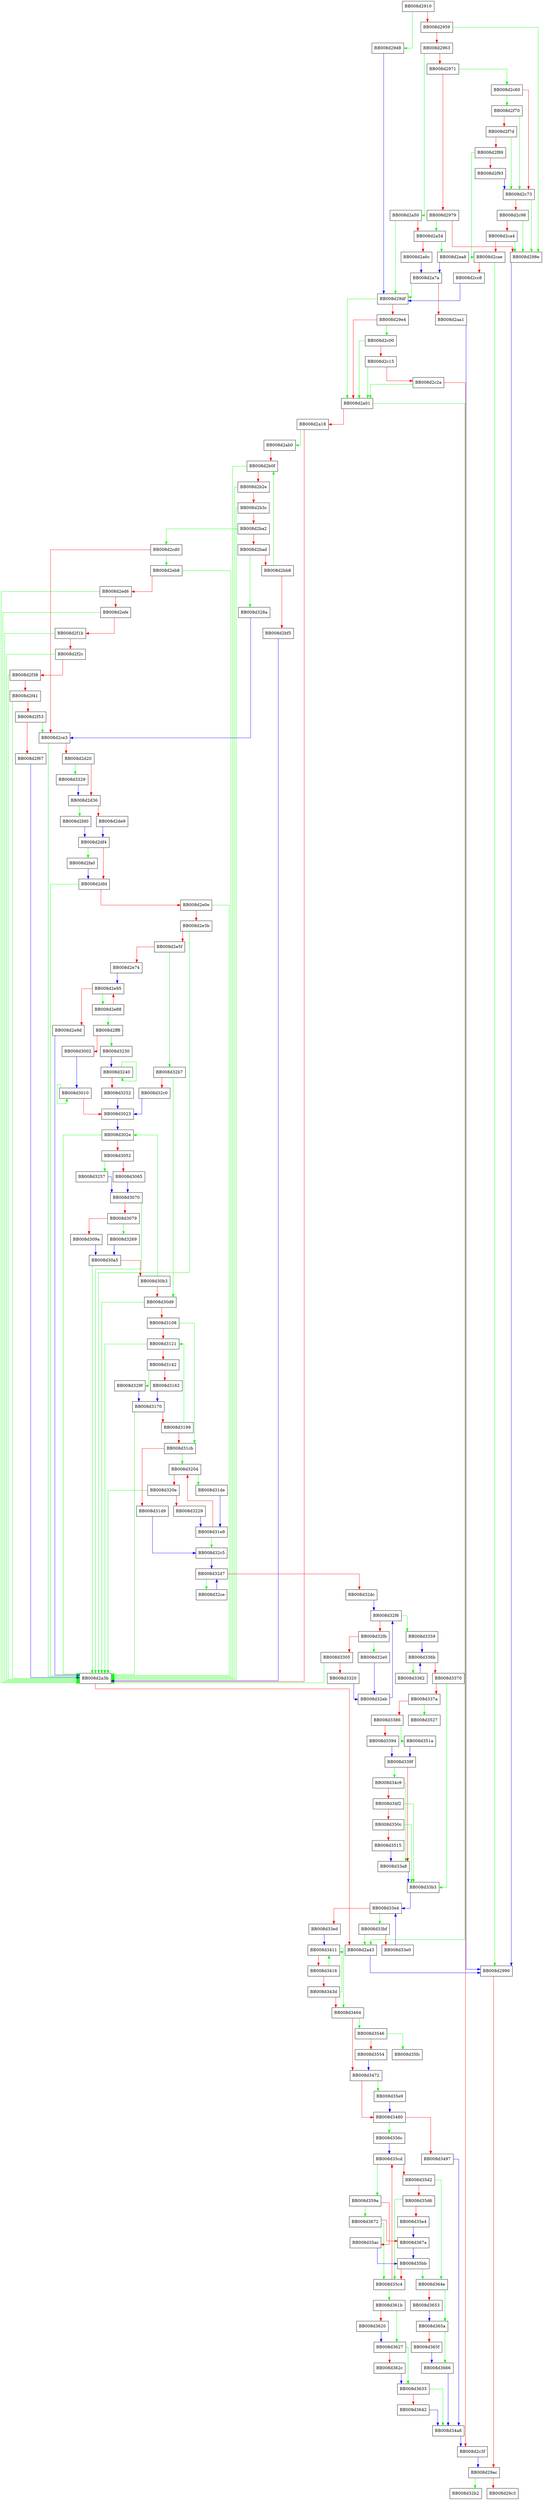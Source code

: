 digraph __tzfile_read {
  node [shape="box"];
  graph [splines=ortho];
  BB008d2910 -> BB008d29d8 [color="green"];
  BB008d2910 -> BB008d2959 [color="red"];
  BB008d2959 -> BB008d298e [color="green"];
  BB008d2959 -> BB008d2963 [color="red"];
  BB008d2963 -> BB008d2a50 [color="green"];
  BB008d2963 -> BB008d2971 [color="red"];
  BB008d2971 -> BB008d2c60 [color="green"];
  BB008d2971 -> BB008d2979 [color="red"];
  BB008d2979 -> BB008d2a54 [color="green"];
  BB008d2979 -> BB008d298e [color="red"];
  BB008d298e -> BB008d2990 [color="blue"];
  BB008d2990 -> BB008d29ac [color="red"];
  BB008d29ac -> BB008d32b2 [color="green"];
  BB008d29ac -> BB008d29c3 [color="red"];
  BB008d29d8 -> BB008d29df [color="blue"];
  BB008d29df -> BB008d2a01 [color="green"];
  BB008d29df -> BB008d29e4 [color="red"];
  BB008d29e4 -> BB008d2c00 [color="green"];
  BB008d29e4 -> BB008d2a01 [color="red"];
  BB008d2a01 -> BB008d2a43 [color="green"];
  BB008d2a01 -> BB008d2a18 [color="red"];
  BB008d2a18 -> BB008d2ab0 [color="green"];
  BB008d2a18 -> BB008d2a3b [color="red"];
  BB008d2a3b -> BB008d2a43 [color="red"];
  BB008d2a43 -> BB008d2990 [color="blue"];
  BB008d2a50 -> BB008d29df [color="green"];
  BB008d2a50 -> BB008d2a54 [color="red"];
  BB008d2a54 -> BB008d2ea8 [color="green"];
  BB008d2a54 -> BB008d2a6c [color="red"];
  BB008d2a6c -> BB008d2a7a [color="blue"];
  BB008d2a7a -> BB008d29df [color="green"];
  BB008d2a7a -> BB008d2aa1 [color="red"];
  BB008d2aa1 -> BB008d2990 [color="blue"];
  BB008d2ab0 -> BB008d2b0f [color="red"];
  BB008d2b0f -> BB008d2a3b [color="green"];
  BB008d2b0f -> BB008d2b2e [color="red"];
  BB008d2b2e -> BB008d2a3b [color="green"];
  BB008d2b2e -> BB008d2b3c [color="red"];
  BB008d2b3c -> BB008d2a3b [color="green"];
  BB008d2b3c -> BB008d2ba2 [color="red"];
  BB008d2ba2 -> BB008d2cd0 [color="green"];
  BB008d2ba2 -> BB008d2bad [color="red"];
  BB008d2bad -> BB008d328a [color="green"];
  BB008d2bad -> BB008d2bb8 [color="red"];
  BB008d2bb8 -> BB008d2b0f [color="green"];
  BB008d2bb8 -> BB008d2bf5 [color="red"];
  BB008d2bf5 -> BB008d2a3b [color="blue"];
  BB008d2c00 -> BB008d2a01 [color="green"];
  BB008d2c00 -> BB008d2c15 [color="red"];
  BB008d2c15 -> BB008d2a01 [color="green"];
  BB008d2c15 -> BB008d2c2a [color="red"];
  BB008d2c2a -> BB008d2a01 [color="green"];
  BB008d2c2a -> BB008d2c3f [color="red"];
  BB008d2c3f -> BB008d29ac [color="blue"];
  BB008d2c60 -> BB008d2f70 [color="green"];
  BB008d2c60 -> BB008d2c73 [color="red"];
  BB008d2c73 -> BB008d298e [color="green"];
  BB008d2c73 -> BB008d2c98 [color="red"];
  BB008d2c98 -> BB008d298e [color="green"];
  BB008d2c98 -> BB008d2ca4 [color="red"];
  BB008d2ca4 -> BB008d298e [color="green"];
  BB008d2ca4 -> BB008d2cae [color="red"];
  BB008d2cae -> BB008d2990 [color="green"];
  BB008d2cae -> BB008d2cc8 [color="red"];
  BB008d2cc8 -> BB008d29df [color="blue"];
  BB008d2cd0 -> BB008d2eb8 [color="green"];
  BB008d2cd0 -> BB008d2ce3 [color="red"];
  BB008d2ce3 -> BB008d2a3b [color="green"];
  BB008d2ce3 -> BB008d2d20 [color="red"];
  BB008d2d20 -> BB008d3329 [color="green"];
  BB008d2d20 -> BB008d2d36 [color="red"];
  BB008d2d36 -> BB008d2fd0 [color="green"];
  BB008d2d36 -> BB008d2de9 [color="red"];
  BB008d2de9 -> BB008d2df4 [color="blue"];
  BB008d2df4 -> BB008d2fa0 [color="green"];
  BB008d2df4 -> BB008d2dfd [color="red"];
  BB008d2dfd -> BB008d2a3b [color="green"];
  BB008d2dfd -> BB008d2e0e [color="red"];
  BB008d2e0e -> BB008d2a3b [color="green"];
  BB008d2e0e -> BB008d2e3b [color="red"];
  BB008d2e3b -> BB008d2a3b [color="green"];
  BB008d2e3b -> BB008d2e5f [color="red"];
  BB008d2e5f -> BB008d32b7 [color="green"];
  BB008d2e5f -> BB008d2e74 [color="red"];
  BB008d2e74 -> BB008d2e95 [color="blue"];
  BB008d2e88 -> BB008d2ff8 [color="green"];
  BB008d2e88 -> BB008d2e95 [color="red"];
  BB008d2e95 -> BB008d2e88 [color="green"];
  BB008d2e95 -> BB008d2e9d [color="red"];
  BB008d2e9d -> BB008d2a3b [color="blue"];
  BB008d2ea8 -> BB008d2a7a [color="blue"];
  BB008d2eb8 -> BB008d2a3b [color="green"];
  BB008d2eb8 -> BB008d2ed6 [color="red"];
  BB008d2ed6 -> BB008d2a3b [color="green"];
  BB008d2ed6 -> BB008d2efe [color="red"];
  BB008d2efe -> BB008d2a3b [color="green"];
  BB008d2efe -> BB008d2f1b [color="red"];
  BB008d2f1b -> BB008d2a3b [color="green"];
  BB008d2f1b -> BB008d2f2c [color="red"];
  BB008d2f2c -> BB008d2a3b [color="green"];
  BB008d2f2c -> BB008d2f38 [color="red"];
  BB008d2f38 -> BB008d2a3b [color="green"];
  BB008d2f38 -> BB008d2f41 [color="red"];
  BB008d2f41 -> BB008d2a3b [color="green"];
  BB008d2f41 -> BB008d2f53 [color="red"];
  BB008d2f53 -> BB008d2ce3 [color="green"];
  BB008d2f53 -> BB008d2f67 [color="red"];
  BB008d2f67 -> BB008d2a3b [color="blue"];
  BB008d2f70 -> BB008d2c73 [color="green"];
  BB008d2f70 -> BB008d2f7d [color="red"];
  BB008d2f7d -> BB008d2c73 [color="green"];
  BB008d2f7d -> BB008d2f89 [color="red"];
  BB008d2f89 -> BB008d2cae [color="green"];
  BB008d2f89 -> BB008d2f93 [color="red"];
  BB008d2f93 -> BB008d2c73 [color="blue"];
  BB008d2fa0 -> BB008d2dfd [color="blue"];
  BB008d2fd0 -> BB008d2df4 [color="blue"];
  BB008d2ff8 -> BB008d3230 [color="green"];
  BB008d2ff8 -> BB008d3002 [color="red"];
  BB008d3002 -> BB008d3010 [color="blue"];
  BB008d3010 -> BB008d3010 [color="green"];
  BB008d3010 -> BB008d3023 [color="red"];
  BB008d3023 -> BB008d302e [color="blue"];
  BB008d302e -> BB008d2a3b [color="green"];
  BB008d302e -> BB008d3052 [color="red"];
  BB008d3052 -> BB008d3257 [color="green"];
  BB008d3052 -> BB008d3065 [color="red"];
  BB008d3065 -> BB008d3070 [color="blue"];
  BB008d3070 -> BB008d2a3b [color="green"];
  BB008d3070 -> BB008d3079 [color="red"];
  BB008d3079 -> BB008d3269 [color="green"];
  BB008d3079 -> BB008d309a [color="red"];
  BB008d309a -> BB008d30a5 [color="blue"];
  BB008d30a5 -> BB008d2a3b [color="green"];
  BB008d30a5 -> BB008d30b3 [color="red"];
  BB008d30b3 -> BB008d302e [color="green"];
  BB008d30b3 -> BB008d30d9 [color="red"];
  BB008d30d9 -> BB008d2a3b [color="green"];
  BB008d30d9 -> BB008d3108 [color="red"];
  BB008d3108 -> BB008d31cb [color="green"];
  BB008d3108 -> BB008d3121 [color="red"];
  BB008d3121 -> BB008d2a3b [color="green"];
  BB008d3121 -> BB008d3142 [color="red"];
  BB008d3142 -> BB008d329f [color="green"];
  BB008d3142 -> BB008d3162 [color="red"];
  BB008d3162 -> BB008d3170 [color="blue"];
  BB008d3170 -> BB008d2a3b [color="green"];
  BB008d3170 -> BB008d3199 [color="red"];
  BB008d3199 -> BB008d3121 [color="green"];
  BB008d3199 -> BB008d31cb [color="red"];
  BB008d31cb -> BB008d3204 [color="green"];
  BB008d31cb -> BB008d31d9 [color="red"];
  BB008d31d9 -> BB008d32c5 [color="blue"];
  BB008d31de -> BB008d31e9 [color="blue"];
  BB008d31e9 -> BB008d32c5 [color="green"];
  BB008d31e9 -> BB008d3204 [color="red"];
  BB008d3204 -> BB008d31de [color="green"];
  BB008d3204 -> BB008d320e [color="red"];
  BB008d320e -> BB008d2a3b [color="green"];
  BB008d320e -> BB008d3229 [color="red"];
  BB008d3229 -> BB008d31e9 [color="blue"];
  BB008d3230 -> BB008d3240 [color="blue"];
  BB008d3240 -> BB008d3240 [color="green"];
  BB008d3240 -> BB008d3252 [color="red"];
  BB008d3252 -> BB008d3023 [color="blue"];
  BB008d3257 -> BB008d3070 [color="blue"];
  BB008d3269 -> BB008d30a5 [color="blue"];
  BB008d328a -> BB008d2ce3 [color="blue"];
  BB008d329f -> BB008d3170 [color="blue"];
  BB008d32b7 -> BB008d30d9 [color="green"];
  BB008d32b7 -> BB008d32c0 [color="red"];
  BB008d32c0 -> BB008d3023 [color="blue"];
  BB008d32c5 -> BB008d32d7 [color="blue"];
  BB008d32ce -> BB008d32d7 [color="blue"];
  BB008d32d7 -> BB008d32ce [color="green"];
  BB008d32d7 -> BB008d32dc [color="red"];
  BB008d32dc -> BB008d32f6 [color="blue"];
  BB008d32e0 -> BB008d32eb [color="blue"];
  BB008d32eb -> BB008d32f6 [color="blue"];
  BB008d32f6 -> BB008d3359 [color="green"];
  BB008d32f6 -> BB008d32fb [color="red"];
  BB008d32fb -> BB008d32e0 [color="green"];
  BB008d32fb -> BB008d3305 [color="red"];
  BB008d3305 -> BB008d2a3b [color="green"];
  BB008d3305 -> BB008d3320 [color="red"];
  BB008d3320 -> BB008d32eb [color="blue"];
  BB008d3329 -> BB008d2d36 [color="blue"];
  BB008d3359 -> BB008d336b [color="blue"];
  BB008d3362 -> BB008d336b [color="blue"];
  BB008d336b -> BB008d3362 [color="green"];
  BB008d336b -> BB008d3370 [color="red"];
  BB008d3370 -> BB008d33b3 [color="green"];
  BB008d3370 -> BB008d337a [color="red"];
  BB008d337a -> BB008d3527 [color="green"];
  BB008d337a -> BB008d3386 [color="red"];
  BB008d3386 -> BB008d351a [color="green"];
  BB008d3386 -> BB008d3394 [color="red"];
  BB008d3394 -> BB008d339f [color="blue"];
  BB008d339f -> BB008d34c9 [color="green"];
  BB008d339f -> BB008d33a8 [color="red"];
  BB008d33a8 -> BB008d33b3 [color="blue"];
  BB008d33b3 -> BB008d33e4 [color="blue"];
  BB008d33bf -> BB008d2a43 [color="green"];
  BB008d33bf -> BB008d33e0 [color="red"];
  BB008d33e0 -> BB008d33e4 [color="blue"];
  BB008d33e4 -> BB008d33bf [color="green"];
  BB008d33e4 -> BB008d33ed [color="red"];
  BB008d33ed -> BB008d3411 [color="blue"];
  BB008d3411 -> BB008d3464 [color="green"];
  BB008d3411 -> BB008d3416 [color="red"];
  BB008d3416 -> BB008d3411 [color="green"];
  BB008d3416 -> BB008d343d [color="red"];
  BB008d343d -> BB008d3411 [color="green"];
  BB008d343d -> BB008d3464 [color="red"];
  BB008d3464 -> BB008d3546 [color="green"];
  BB008d3464 -> BB008d3472 [color="red"];
  BB008d3472 -> BB008d35e9 [color="green"];
  BB008d3472 -> BB008d3480 [color="red"];
  BB008d3480 -> BB008d356c [color="green"];
  BB008d3480 -> BB008d3497 [color="red"];
  BB008d3497 -> BB008d34a8 [color="blue"];
  BB008d34a8 -> BB008d2c3f [color="blue"];
  BB008d34c9 -> BB008d33a8 [color="green"];
  BB008d34c9 -> BB008d34f2 [color="red"];
  BB008d34f2 -> BB008d33b3 [color="green"];
  BB008d34f2 -> BB008d350c [color="red"];
  BB008d350c -> BB008d33b3 [color="green"];
  BB008d350c -> BB008d3515 [color="red"];
  BB008d3515 -> BB008d33a8 [color="blue"];
  BB008d351a -> BB008d339f [color="blue"];
  BB008d3546 -> BB008d35fc [color="green"];
  BB008d3546 -> BB008d3554 [color="red"];
  BB008d3554 -> BB008d3472 [color="blue"];
  BB008d356c -> BB008d35cd [color="blue"];
  BB008d359a -> BB008d3672 [color="green"];
  BB008d359a -> BB008d35ac [color="red"];
  BB008d35ac -> BB008d35bb [color="blue"];
  BB008d35bb -> BB008d364e [color="green"];
  BB008d35bb -> BB008d35c4 [color="red"];
  BB008d35c4 -> BB008d361b [color="green"];
  BB008d35c4 -> BB008d35cd [color="red"];
  BB008d35cd -> BB008d359a [color="green"];
  BB008d35cd -> BB008d35d2 [color="red"];
  BB008d35d2 -> BB008d364e [color="green"];
  BB008d35d2 -> BB008d35d6 [color="red"];
  BB008d35d6 -> BB008d35c4 [color="green"];
  BB008d35d6 -> BB008d35e4 [color="red"];
  BB008d35e4 -> BB008d367a [color="blue"];
  BB008d35e9 -> BB008d3480 [color="blue"];
  BB008d361b -> BB008d3627 [color="green"];
  BB008d361b -> BB008d3620 [color="red"];
  BB008d3620 -> BB008d3627 [color="blue"];
  BB008d3627 -> BB008d3633 [color="green"];
  BB008d3627 -> BB008d362c [color="red"];
  BB008d362c -> BB008d3633 [color="blue"];
  BB008d3633 -> BB008d34a8 [color="green"];
  BB008d3633 -> BB008d3642 [color="red"];
  BB008d3642 -> BB008d34a8 [color="blue"];
  BB008d364e -> BB008d365a [color="green"];
  BB008d364e -> BB008d3653 [color="red"];
  BB008d3653 -> BB008d365a [color="blue"];
  BB008d365a -> BB008d3666 [color="green"];
  BB008d365a -> BB008d365f [color="red"];
  BB008d365f -> BB008d3666 [color="blue"];
  BB008d3666 -> BB008d34a8 [color="blue"];
  BB008d3672 -> BB008d35c4 [color="green"];
  BB008d3672 -> BB008d367a [color="red"];
  BB008d367a -> BB008d35bb [color="blue"];
}